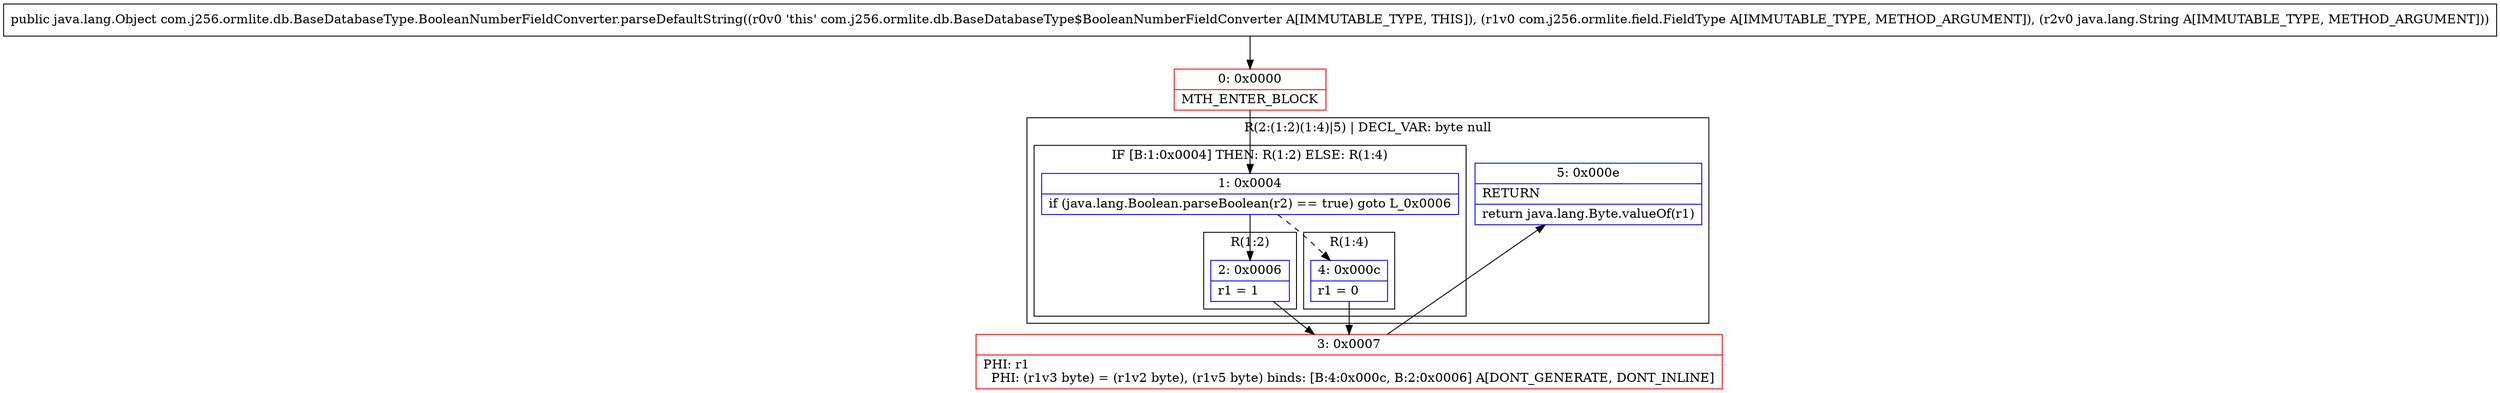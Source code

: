 digraph "CFG forcom.j256.ormlite.db.BaseDatabaseType.BooleanNumberFieldConverter.parseDefaultString(Lcom\/j256\/ormlite\/field\/FieldType;Ljava\/lang\/String;)Ljava\/lang\/Object;" {
subgraph cluster_Region_695954310 {
label = "R(2:(1:2)(1:4)|5) | DECL_VAR: byte null\l";
node [shape=record,color=blue];
subgraph cluster_IfRegion_1494375547 {
label = "IF [B:1:0x0004] THEN: R(1:2) ELSE: R(1:4)";
node [shape=record,color=blue];
Node_1 [shape=record,label="{1\:\ 0x0004|if (java.lang.Boolean.parseBoolean(r2) == true) goto L_0x0006\l}"];
subgraph cluster_Region_1339772867 {
label = "R(1:2)";
node [shape=record,color=blue];
Node_2 [shape=record,label="{2\:\ 0x0006|r1 = 1\l}"];
}
subgraph cluster_Region_1667850284 {
label = "R(1:4)";
node [shape=record,color=blue];
Node_4 [shape=record,label="{4\:\ 0x000c|r1 = 0\l}"];
}
}
Node_5 [shape=record,label="{5\:\ 0x000e|RETURN\l|return java.lang.Byte.valueOf(r1)\l}"];
}
Node_0 [shape=record,color=red,label="{0\:\ 0x0000|MTH_ENTER_BLOCK\l}"];
Node_3 [shape=record,color=red,label="{3\:\ 0x0007|PHI: r1 \l  PHI: (r1v3 byte) = (r1v2 byte), (r1v5 byte) binds: [B:4:0x000c, B:2:0x0006] A[DONT_GENERATE, DONT_INLINE]\l}"];
MethodNode[shape=record,label="{public java.lang.Object com.j256.ormlite.db.BaseDatabaseType.BooleanNumberFieldConverter.parseDefaultString((r0v0 'this' com.j256.ormlite.db.BaseDatabaseType$BooleanNumberFieldConverter A[IMMUTABLE_TYPE, THIS]), (r1v0 com.j256.ormlite.field.FieldType A[IMMUTABLE_TYPE, METHOD_ARGUMENT]), (r2v0 java.lang.String A[IMMUTABLE_TYPE, METHOD_ARGUMENT])) }"];
MethodNode -> Node_0;
Node_1 -> Node_2;
Node_1 -> Node_4[style=dashed];
Node_2 -> Node_3;
Node_4 -> Node_3;
Node_0 -> Node_1;
Node_3 -> Node_5;
}

